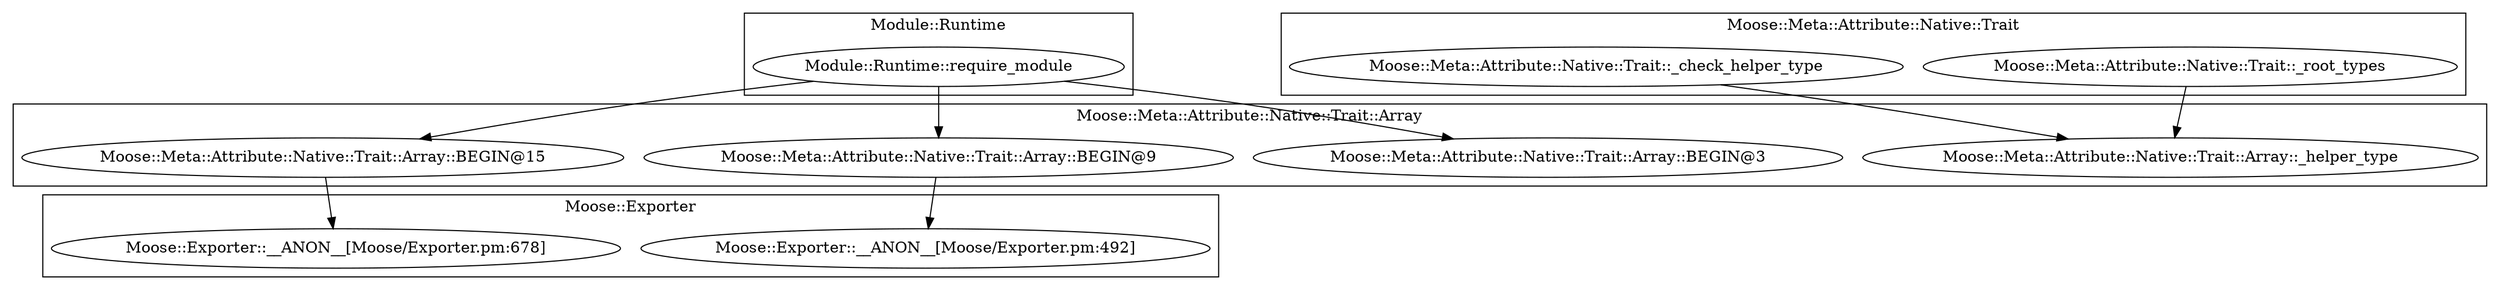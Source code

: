digraph {
graph [overlap=false]
subgraph cluster_Module_Runtime {
	label="Module::Runtime";
	"Module::Runtime::require_module";
}
subgraph cluster_Moose_Meta_Attribute_Native_Trait_Array {
	label="Moose::Meta::Attribute::Native::Trait::Array";
	"Moose::Meta::Attribute::Native::Trait::Array::_helper_type";
	"Moose::Meta::Attribute::Native::Trait::Array::BEGIN@3";
	"Moose::Meta::Attribute::Native::Trait::Array::BEGIN@9";
	"Moose::Meta::Attribute::Native::Trait::Array::BEGIN@15";
}
subgraph cluster_Moose_Exporter {
	label="Moose::Exporter";
	"Moose::Exporter::__ANON__[Moose/Exporter.pm:492]";
	"Moose::Exporter::__ANON__[Moose/Exporter.pm:678]";
}
subgraph cluster_Moose_Meta_Attribute_Native_Trait {
	label="Moose::Meta::Attribute::Native::Trait";
	"Moose::Meta::Attribute::Native::Trait::_root_types";
	"Moose::Meta::Attribute::Native::Trait::_check_helper_type";
}
"Module::Runtime::require_module" -> "Moose::Meta::Attribute::Native::Trait::Array::BEGIN@15";
"Module::Runtime::require_module" -> "Moose::Meta::Attribute::Native::Trait::Array::BEGIN@3";
"Moose::Meta::Attribute::Native::Trait::Array::BEGIN@15" -> "Moose::Exporter::__ANON__[Moose/Exporter.pm:678]";
"Moose::Meta::Attribute::Native::Trait::Array::BEGIN@9" -> "Moose::Exporter::__ANON__[Moose/Exporter.pm:492]";
"Moose::Meta::Attribute::Native::Trait::_root_types" -> "Moose::Meta::Attribute::Native::Trait::Array::_helper_type";
"Moose::Meta::Attribute::Native::Trait::_check_helper_type" -> "Moose::Meta::Attribute::Native::Trait::Array::_helper_type";
"Module::Runtime::require_module" -> "Moose::Meta::Attribute::Native::Trait::Array::BEGIN@9";
}
